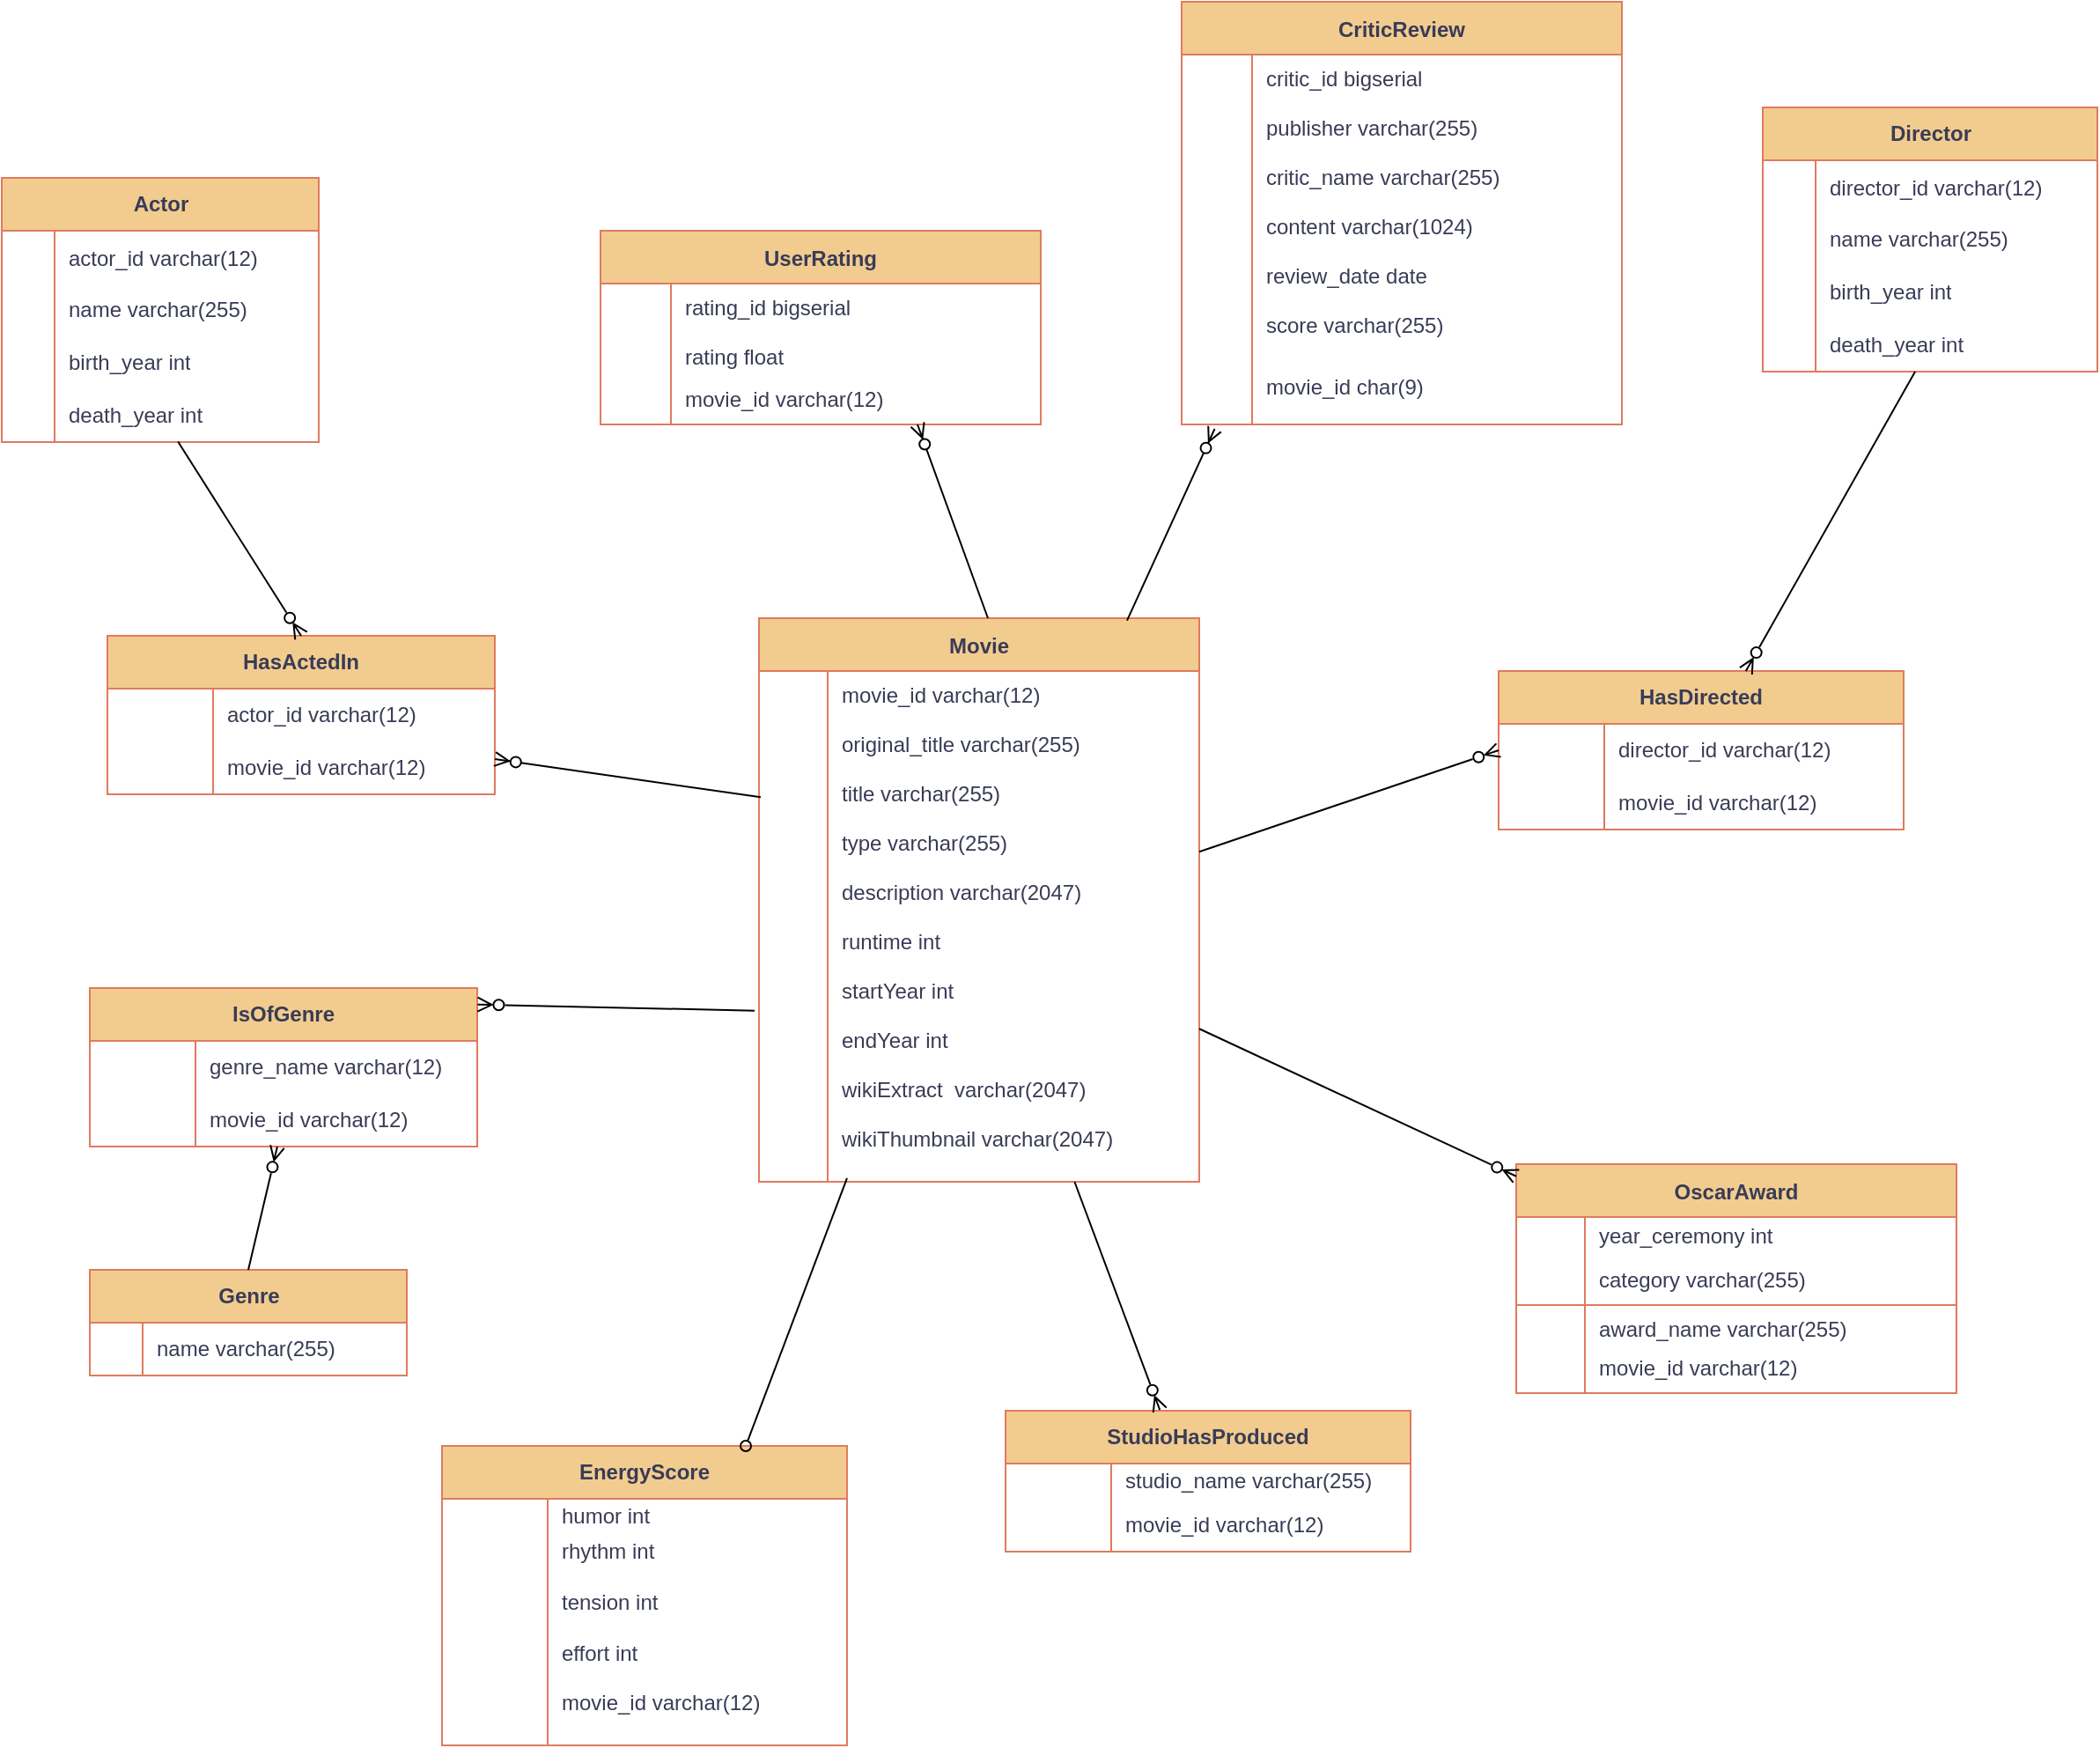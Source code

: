 <mxfile version="26.0.10">
  <diagram id="R2lEEEUBdFMjLlhIrx00" name="Page-1">
    <mxGraphModel dx="2288" dy="818" grid="1" gridSize="10" guides="1" tooltips="1" connect="1" arrows="1" fold="1" page="1" pageScale="1" pageWidth="827" pageHeight="1169" background="none" math="0" shadow="0" extFonts="Permanent Marker^https://fonts.googleapis.com/css?family=Permanent+Marker">
      <root>
        <mxCell id="0" />
        <mxCell id="1" parent="0" />
        <mxCell id="C-vyLk0tnHw3VtMMgP7b-2" value="Movie" style="shape=table;startSize=30;container=1;collapsible=1;childLayout=tableLayout;fixedRows=1;rowLines=0;fontStyle=1;align=center;resizeLast=1;labelBackgroundColor=none;fillColor=#F2CC8F;strokeColor=#E07A5F;fontColor=#393C56;rounded=0;" parent="1" vertex="1">
          <mxGeometry x="290" y="390" width="250" height="320" as="geometry" />
        </mxCell>
        <mxCell id="Cwrk3HHggUScsCenRlc8-2" value="" style="shape=tableRow;horizontal=0;startSize=0;swimlaneHead=0;swimlaneBody=0;fillColor=none;collapsible=0;dropTarget=0;points=[[0,0.5],[1,0.5]];portConstraint=eastwest;top=0;left=0;right=0;bottom=0;labelBackgroundColor=none;strokeColor=#E07A5F;fontColor=#393C56;rounded=0;" parent="C-vyLk0tnHw3VtMMgP7b-2" vertex="1">
          <mxGeometry y="30" width="250" height="290" as="geometry" />
        </mxCell>
        <mxCell id="Cwrk3HHggUScsCenRlc8-3" value="" style="shape=partialRectangle;connectable=0;fillColor=none;top=0;left=0;bottom=0;right=0;editable=1;overflow=hidden;labelBackgroundColor=none;strokeColor=#E07A5F;fontColor=#393C56;rounded=0;" parent="Cwrk3HHggUScsCenRlc8-2" vertex="1">
          <mxGeometry width="39" height="290" as="geometry">
            <mxRectangle width="39" height="290" as="alternateBounds" />
          </mxGeometry>
        </mxCell>
        <mxCell id="Cwrk3HHggUScsCenRlc8-4" value="movie_id varchar(12)&#xa;&#xa;original_title varchar(255)&#xa;&#xa;title varchar(255)&#xa;&#xa;type varchar(255)&#xa;&#xa;description varchar(2047)&#xa;&#xa;runtime int&#xa;&#xa;startYear int&#xa;&#xa;endYear int&#xa;&#xa;wikiExtract  varchar(2047)&#xa;&#xa;wikiThumbnail varchar(2047)&#xa;" style="shape=partialRectangle;connectable=0;fillColor=none;top=0;left=0;bottom=0;right=0;align=left;spacingLeft=6;overflow=hidden;verticalAlign=top;labelBackgroundColor=none;strokeColor=#E07A5F;fontColor=#393C56;rounded=0;" parent="Cwrk3HHggUScsCenRlc8-2" vertex="1">
          <mxGeometry x="39" width="211" height="290" as="geometry">
            <mxRectangle width="211" height="290" as="alternateBounds" />
          </mxGeometry>
        </mxCell>
        <mxCell id="Cwrk3HHggUScsCenRlc8-6" value="Actor" style="shape=table;startSize=30;container=1;collapsible=1;childLayout=tableLayout;fixedRows=1;rowLines=0;fontStyle=1;align=center;resizeLast=1;html=1;labelBackgroundColor=none;fillColor=#F2CC8F;strokeColor=#E07A5F;fontColor=#393C56;rounded=0;" parent="1" vertex="1">
          <mxGeometry x="-140" y="140" width="180" height="150" as="geometry" />
        </mxCell>
        <mxCell id="Cwrk3HHggUScsCenRlc8-10" value="" style="shape=tableRow;horizontal=0;startSize=0;swimlaneHead=0;swimlaneBody=0;fillColor=none;collapsible=0;dropTarget=0;points=[[0,0.5],[1,0.5]];portConstraint=eastwest;top=0;left=0;right=0;bottom=0;labelBackgroundColor=none;strokeColor=#E07A5F;fontColor=#393C56;rounded=0;" parent="Cwrk3HHggUScsCenRlc8-6" vertex="1">
          <mxGeometry y="30" width="180" height="60" as="geometry" />
        </mxCell>
        <mxCell id="Cwrk3HHggUScsCenRlc8-11" value="" style="shape=partialRectangle;connectable=0;fillColor=none;top=0;left=0;bottom=0;right=0;editable=1;overflow=hidden;whiteSpace=wrap;html=1;labelBackgroundColor=none;strokeColor=#E07A5F;fontColor=#393C56;rounded=0;" parent="Cwrk3HHggUScsCenRlc8-10" vertex="1">
          <mxGeometry width="30" height="60" as="geometry">
            <mxRectangle width="30" height="60" as="alternateBounds" />
          </mxGeometry>
        </mxCell>
        <mxCell id="Cwrk3HHggUScsCenRlc8-12" value="&lt;div&gt;actor_id varchar(12)&lt;/div&gt;&lt;div&gt;&lt;br&gt;&lt;/div&gt;name varchar(255)" style="shape=partialRectangle;connectable=0;fillColor=none;top=0;left=0;bottom=0;right=0;align=left;spacingLeft=6;overflow=hidden;whiteSpace=wrap;html=1;labelBackgroundColor=none;strokeColor=#E07A5F;fontColor=#393C56;rounded=0;" parent="Cwrk3HHggUScsCenRlc8-10" vertex="1">
          <mxGeometry x="30" width="150" height="60" as="geometry">
            <mxRectangle width="150" height="60" as="alternateBounds" />
          </mxGeometry>
        </mxCell>
        <mxCell id="Cwrk3HHggUScsCenRlc8-13" value="" style="shape=tableRow;horizontal=0;startSize=0;swimlaneHead=0;swimlaneBody=0;fillColor=none;collapsible=0;dropTarget=0;points=[[0,0.5],[1,0.5]];portConstraint=eastwest;top=0;left=0;right=0;bottom=0;labelBackgroundColor=none;strokeColor=#E07A5F;fontColor=#393C56;rounded=0;" parent="Cwrk3HHggUScsCenRlc8-6" vertex="1">
          <mxGeometry y="90" width="180" height="30" as="geometry" />
        </mxCell>
        <mxCell id="Cwrk3HHggUScsCenRlc8-14" value="" style="shape=partialRectangle;connectable=0;fillColor=none;top=0;left=0;bottom=0;right=0;editable=1;overflow=hidden;whiteSpace=wrap;html=1;labelBackgroundColor=none;strokeColor=#E07A5F;fontColor=#393C56;rounded=0;" parent="Cwrk3HHggUScsCenRlc8-13" vertex="1">
          <mxGeometry width="30" height="30" as="geometry">
            <mxRectangle width="30" height="30" as="alternateBounds" />
          </mxGeometry>
        </mxCell>
        <mxCell id="Cwrk3HHggUScsCenRlc8-15" value="birth_year int" style="shape=partialRectangle;connectable=0;fillColor=none;top=0;left=0;bottom=0;right=0;align=left;spacingLeft=6;overflow=hidden;whiteSpace=wrap;html=1;labelBackgroundColor=none;strokeColor=#E07A5F;fontColor=#393C56;rounded=0;" parent="Cwrk3HHggUScsCenRlc8-13" vertex="1">
          <mxGeometry x="30" width="150" height="30" as="geometry">
            <mxRectangle width="150" height="30" as="alternateBounds" />
          </mxGeometry>
        </mxCell>
        <mxCell id="Cwrk3HHggUScsCenRlc8-16" value="" style="shape=tableRow;horizontal=0;startSize=0;swimlaneHead=0;swimlaneBody=0;fillColor=none;collapsible=0;dropTarget=0;points=[[0,0.5],[1,0.5]];portConstraint=eastwest;top=0;left=0;right=0;bottom=0;labelBackgroundColor=none;strokeColor=#E07A5F;fontColor=#393C56;rounded=0;" parent="Cwrk3HHggUScsCenRlc8-6" vertex="1">
          <mxGeometry y="120" width="180" height="30" as="geometry" />
        </mxCell>
        <mxCell id="Cwrk3HHggUScsCenRlc8-17" value="" style="shape=partialRectangle;connectable=0;fillColor=none;top=0;left=0;bottom=0;right=0;editable=1;overflow=hidden;whiteSpace=wrap;html=1;labelBackgroundColor=none;strokeColor=#E07A5F;fontColor=#393C56;rounded=0;" parent="Cwrk3HHggUScsCenRlc8-16" vertex="1">
          <mxGeometry width="30" height="30" as="geometry">
            <mxRectangle width="30" height="30" as="alternateBounds" />
          </mxGeometry>
        </mxCell>
        <mxCell id="Cwrk3HHggUScsCenRlc8-18" value="death_year int" style="shape=partialRectangle;connectable=0;fillColor=none;top=0;left=0;bottom=0;right=0;align=left;spacingLeft=6;overflow=hidden;whiteSpace=wrap;html=1;labelBackgroundColor=none;strokeColor=#E07A5F;fontColor=#393C56;rounded=0;" parent="Cwrk3HHggUScsCenRlc8-16" vertex="1">
          <mxGeometry x="30" width="150" height="30" as="geometry">
            <mxRectangle width="150" height="30" as="alternateBounds" />
          </mxGeometry>
        </mxCell>
        <mxCell id="Cwrk3HHggUScsCenRlc8-19" value="HasActedIn" style="shape=table;startSize=30;container=1;collapsible=1;childLayout=tableLayout;fixedRows=1;rowLines=0;fontStyle=1;align=center;resizeLast=1;html=1;whiteSpace=wrap;labelBackgroundColor=none;fillColor=#F2CC8F;strokeColor=#E07A5F;fontColor=#393C56;rounded=0;" parent="1" vertex="1">
          <mxGeometry x="-80" y="400" width="220" height="90" as="geometry" />
        </mxCell>
        <mxCell id="Cwrk3HHggUScsCenRlc8-20" value="" style="shape=tableRow;horizontal=0;startSize=0;swimlaneHead=0;swimlaneBody=0;fillColor=none;collapsible=0;dropTarget=0;points=[[0,0.5],[1,0.5]];portConstraint=eastwest;top=0;left=0;right=0;bottom=0;html=1;labelBackgroundColor=none;strokeColor=#E07A5F;fontColor=#393C56;rounded=0;" parent="Cwrk3HHggUScsCenRlc8-19" vertex="1">
          <mxGeometry y="30" width="220" height="30" as="geometry" />
        </mxCell>
        <mxCell id="Cwrk3HHggUScsCenRlc8-21" value="" style="shape=partialRectangle;connectable=0;fillColor=none;top=0;left=0;bottom=0;right=0;fontStyle=1;overflow=hidden;html=1;whiteSpace=wrap;labelBackgroundColor=none;strokeColor=#E07A5F;fontColor=#393C56;rounded=0;" parent="Cwrk3HHggUScsCenRlc8-20" vertex="1">
          <mxGeometry width="60" height="30" as="geometry">
            <mxRectangle width="60" height="30" as="alternateBounds" />
          </mxGeometry>
        </mxCell>
        <mxCell id="Cwrk3HHggUScsCenRlc8-22" value="&lt;span style=&quot;font-weight: normal;&quot;&gt;actor_id varchar(12)&lt;/span&gt;" style="shape=partialRectangle;connectable=0;fillColor=none;top=0;left=0;bottom=0;right=0;align=left;spacingLeft=6;fontStyle=1;overflow=hidden;html=1;whiteSpace=wrap;labelBackgroundColor=none;strokeColor=#E07A5F;fontColor=#393C56;rounded=0;" parent="Cwrk3HHggUScsCenRlc8-20" vertex="1">
          <mxGeometry x="60" width="160" height="30" as="geometry">
            <mxRectangle width="160" height="30" as="alternateBounds" />
          </mxGeometry>
        </mxCell>
        <mxCell id="Cwrk3HHggUScsCenRlc8-23" value="" style="shape=tableRow;horizontal=0;startSize=0;swimlaneHead=0;swimlaneBody=0;fillColor=none;collapsible=0;dropTarget=0;points=[[0,0.5],[1,0.5]];portConstraint=eastwest;top=0;left=0;right=0;bottom=1;html=1;labelBackgroundColor=none;strokeColor=#E07A5F;fontColor=#393C56;rounded=0;" parent="Cwrk3HHggUScsCenRlc8-19" vertex="1">
          <mxGeometry y="60" width="220" height="30" as="geometry" />
        </mxCell>
        <mxCell id="Cwrk3HHggUScsCenRlc8-24" value="" style="shape=partialRectangle;connectable=0;fillColor=none;top=0;left=0;bottom=0;right=0;fontStyle=1;overflow=hidden;html=1;whiteSpace=wrap;labelBackgroundColor=none;strokeColor=#E07A5F;fontColor=#393C56;rounded=0;" parent="Cwrk3HHggUScsCenRlc8-23" vertex="1">
          <mxGeometry width="60" height="30" as="geometry">
            <mxRectangle width="60" height="30" as="alternateBounds" />
          </mxGeometry>
        </mxCell>
        <mxCell id="Cwrk3HHggUScsCenRlc8-25" value="&lt;span style=&quot;font-weight: normal;&quot;&gt;movie_id varchar(12)&lt;/span&gt;" style="shape=partialRectangle;connectable=0;fillColor=none;top=0;left=0;bottom=0;right=0;align=left;spacingLeft=6;fontStyle=1;overflow=hidden;html=1;whiteSpace=wrap;labelBackgroundColor=none;strokeColor=#E07A5F;fontColor=#393C56;rounded=0;" parent="Cwrk3HHggUScsCenRlc8-23" vertex="1">
          <mxGeometry x="60" width="160" height="30" as="geometry">
            <mxRectangle width="160" height="30" as="alternateBounds" />
          </mxGeometry>
        </mxCell>
        <mxCell id="Cwrk3HHggUScsCenRlc8-32" value="Director" style="shape=table;startSize=30;container=1;collapsible=1;childLayout=tableLayout;fixedRows=1;rowLines=0;fontStyle=1;align=center;resizeLast=1;html=1;labelBackgroundColor=none;fillColor=#F2CC8F;strokeColor=#E07A5F;fontColor=#393C56;rounded=0;" parent="1" vertex="1">
          <mxGeometry x="860" y="100" width="190" height="150" as="geometry" />
        </mxCell>
        <mxCell id="Cwrk3HHggUScsCenRlc8-36" value="" style="shape=tableRow;horizontal=0;startSize=0;swimlaneHead=0;swimlaneBody=0;fillColor=none;collapsible=0;dropTarget=0;points=[[0,0.5],[1,0.5]];portConstraint=eastwest;top=0;left=0;right=0;bottom=0;labelBackgroundColor=none;strokeColor=#E07A5F;fontColor=#393C56;rounded=0;" parent="Cwrk3HHggUScsCenRlc8-32" vertex="1">
          <mxGeometry y="30" width="190" height="60" as="geometry" />
        </mxCell>
        <mxCell id="Cwrk3HHggUScsCenRlc8-37" value="" style="shape=partialRectangle;connectable=0;fillColor=none;top=0;left=0;bottom=0;right=0;editable=1;overflow=hidden;whiteSpace=wrap;html=1;labelBackgroundColor=none;strokeColor=#E07A5F;fontColor=#393C56;rounded=0;" parent="Cwrk3HHggUScsCenRlc8-36" vertex="1">
          <mxGeometry width="30" height="60" as="geometry">
            <mxRectangle width="30" height="60" as="alternateBounds" />
          </mxGeometry>
        </mxCell>
        <mxCell id="Cwrk3HHggUScsCenRlc8-38" value="&lt;div&gt;director_id varchar(12)&lt;/div&gt;&lt;div&gt;&lt;br&gt;&lt;/div&gt;name varchar(255)" style="shape=partialRectangle;connectable=0;fillColor=none;top=0;left=0;bottom=0;right=0;align=left;spacingLeft=6;overflow=hidden;whiteSpace=wrap;html=1;labelBackgroundColor=none;strokeColor=#E07A5F;fontColor=#393C56;rounded=0;" parent="Cwrk3HHggUScsCenRlc8-36" vertex="1">
          <mxGeometry x="30" width="160" height="60" as="geometry">
            <mxRectangle width="160" height="60" as="alternateBounds" />
          </mxGeometry>
        </mxCell>
        <mxCell id="Cwrk3HHggUScsCenRlc8-39" value="" style="shape=tableRow;horizontal=0;startSize=0;swimlaneHead=0;swimlaneBody=0;fillColor=none;collapsible=0;dropTarget=0;points=[[0,0.5],[1,0.5]];portConstraint=eastwest;top=0;left=0;right=0;bottom=0;labelBackgroundColor=none;strokeColor=#E07A5F;fontColor=#393C56;rounded=0;" parent="Cwrk3HHggUScsCenRlc8-32" vertex="1">
          <mxGeometry y="90" width="190" height="30" as="geometry" />
        </mxCell>
        <mxCell id="Cwrk3HHggUScsCenRlc8-40" value="" style="shape=partialRectangle;connectable=0;fillColor=none;top=0;left=0;bottom=0;right=0;editable=1;overflow=hidden;whiteSpace=wrap;html=1;labelBackgroundColor=none;strokeColor=#E07A5F;fontColor=#393C56;rounded=0;" parent="Cwrk3HHggUScsCenRlc8-39" vertex="1">
          <mxGeometry width="30" height="30" as="geometry">
            <mxRectangle width="30" height="30" as="alternateBounds" />
          </mxGeometry>
        </mxCell>
        <mxCell id="Cwrk3HHggUScsCenRlc8-41" value="birth_year int" style="shape=partialRectangle;connectable=0;fillColor=none;top=0;left=0;bottom=0;right=0;align=left;spacingLeft=6;overflow=hidden;whiteSpace=wrap;html=1;labelBackgroundColor=none;strokeColor=#E07A5F;fontColor=#393C56;rounded=0;" parent="Cwrk3HHggUScsCenRlc8-39" vertex="1">
          <mxGeometry x="30" width="160" height="30" as="geometry">
            <mxRectangle width="160" height="30" as="alternateBounds" />
          </mxGeometry>
        </mxCell>
        <mxCell id="Cwrk3HHggUScsCenRlc8-42" value="" style="shape=tableRow;horizontal=0;startSize=0;swimlaneHead=0;swimlaneBody=0;fillColor=none;collapsible=0;dropTarget=0;points=[[0,0.5],[1,0.5]];portConstraint=eastwest;top=0;left=0;right=0;bottom=0;labelBackgroundColor=none;strokeColor=#E07A5F;fontColor=#393C56;rounded=0;" parent="Cwrk3HHggUScsCenRlc8-32" vertex="1">
          <mxGeometry y="120" width="190" height="30" as="geometry" />
        </mxCell>
        <mxCell id="Cwrk3HHggUScsCenRlc8-43" value="" style="shape=partialRectangle;connectable=0;fillColor=none;top=0;left=0;bottom=0;right=0;editable=1;overflow=hidden;whiteSpace=wrap;html=1;labelBackgroundColor=none;strokeColor=#E07A5F;fontColor=#393C56;rounded=0;" parent="Cwrk3HHggUScsCenRlc8-42" vertex="1">
          <mxGeometry width="30" height="30" as="geometry">
            <mxRectangle width="30" height="30" as="alternateBounds" />
          </mxGeometry>
        </mxCell>
        <mxCell id="Cwrk3HHggUScsCenRlc8-44" value="death_year int" style="shape=partialRectangle;connectable=0;fillColor=none;top=0;left=0;bottom=0;right=0;align=left;spacingLeft=6;overflow=hidden;whiteSpace=wrap;html=1;labelBackgroundColor=none;strokeColor=#E07A5F;fontColor=#393C56;rounded=0;" parent="Cwrk3HHggUScsCenRlc8-42" vertex="1">
          <mxGeometry x="30" width="160" height="30" as="geometry">
            <mxRectangle width="160" height="30" as="alternateBounds" />
          </mxGeometry>
        </mxCell>
        <mxCell id="Cwrk3HHggUScsCenRlc8-58" value="HasDirected" style="shape=table;startSize=30;container=1;collapsible=1;childLayout=tableLayout;fixedRows=1;rowLines=0;fontStyle=1;align=center;resizeLast=1;html=1;whiteSpace=wrap;labelBackgroundColor=none;fillColor=#F2CC8F;strokeColor=#E07A5F;fontColor=#393C56;rounded=0;" parent="1" vertex="1">
          <mxGeometry x="710" y="420" width="230" height="90" as="geometry" />
        </mxCell>
        <mxCell id="Cwrk3HHggUScsCenRlc8-59" value="" style="shape=tableRow;horizontal=0;startSize=0;swimlaneHead=0;swimlaneBody=0;fillColor=none;collapsible=0;dropTarget=0;points=[[0,0.5],[1,0.5]];portConstraint=eastwest;top=0;left=0;right=0;bottom=0;html=1;labelBackgroundColor=none;strokeColor=#E07A5F;fontColor=#393C56;rounded=0;" parent="Cwrk3HHggUScsCenRlc8-58" vertex="1">
          <mxGeometry y="30" width="230" height="30" as="geometry" />
        </mxCell>
        <mxCell id="Cwrk3HHggUScsCenRlc8-60" value="" style="shape=partialRectangle;connectable=0;fillColor=none;top=0;left=0;bottom=0;right=0;fontStyle=1;overflow=hidden;html=1;whiteSpace=wrap;labelBackgroundColor=none;strokeColor=#E07A5F;fontColor=#393C56;rounded=0;" parent="Cwrk3HHggUScsCenRlc8-59" vertex="1">
          <mxGeometry width="60" height="30" as="geometry">
            <mxRectangle width="60" height="30" as="alternateBounds" />
          </mxGeometry>
        </mxCell>
        <mxCell id="Cwrk3HHggUScsCenRlc8-61" value="&lt;span style=&quot;font-weight: normal;&quot;&gt;director_id varchar(12)&lt;/span&gt;" style="shape=partialRectangle;connectable=0;fillColor=none;top=0;left=0;bottom=0;right=0;align=left;spacingLeft=6;fontStyle=1;overflow=hidden;html=1;whiteSpace=wrap;labelBackgroundColor=none;strokeColor=#E07A5F;fontColor=#393C56;rounded=0;" parent="Cwrk3HHggUScsCenRlc8-59" vertex="1">
          <mxGeometry x="60" width="170" height="30" as="geometry">
            <mxRectangle width="170" height="30" as="alternateBounds" />
          </mxGeometry>
        </mxCell>
        <mxCell id="Cwrk3HHggUScsCenRlc8-62" value="" style="shape=tableRow;horizontal=0;startSize=0;swimlaneHead=0;swimlaneBody=0;fillColor=none;collapsible=0;dropTarget=0;points=[[0,0.5],[1,0.5]];portConstraint=eastwest;top=0;left=0;right=0;bottom=1;html=1;labelBackgroundColor=none;strokeColor=#E07A5F;fontColor=#393C56;rounded=0;" parent="Cwrk3HHggUScsCenRlc8-58" vertex="1">
          <mxGeometry y="60" width="230" height="30" as="geometry" />
        </mxCell>
        <mxCell id="Cwrk3HHggUScsCenRlc8-63" value="" style="shape=partialRectangle;connectable=0;fillColor=none;top=0;left=0;bottom=0;right=0;fontStyle=1;overflow=hidden;html=1;whiteSpace=wrap;labelBackgroundColor=none;strokeColor=#E07A5F;fontColor=#393C56;rounded=0;" parent="Cwrk3HHggUScsCenRlc8-62" vertex="1">
          <mxGeometry width="60" height="30" as="geometry">
            <mxRectangle width="60" height="30" as="alternateBounds" />
          </mxGeometry>
        </mxCell>
        <mxCell id="Cwrk3HHggUScsCenRlc8-64" value="&lt;span style=&quot;font-weight: normal;&quot;&gt;movie_id varchar(12)&lt;/span&gt;" style="shape=partialRectangle;connectable=0;fillColor=none;top=0;left=0;bottom=0;right=0;align=left;spacingLeft=6;fontStyle=1;overflow=hidden;html=1;whiteSpace=wrap;labelBackgroundColor=none;strokeColor=#E07A5F;fontColor=#393C56;rounded=0;" parent="Cwrk3HHggUScsCenRlc8-62" vertex="1">
          <mxGeometry x="60" width="170" height="30" as="geometry">
            <mxRectangle width="170" height="30" as="alternateBounds" />
          </mxGeometry>
        </mxCell>
        <mxCell id="Cwrk3HHggUScsCenRlc8-65" value="Genre" style="shape=table;startSize=30;container=1;collapsible=1;childLayout=tableLayout;fixedRows=1;rowLines=0;fontStyle=1;align=center;resizeLast=1;html=1;labelBackgroundColor=none;fillColor=#F2CC8F;strokeColor=#E07A5F;fontColor=#393C56;rounded=0;" parent="1" vertex="1">
          <mxGeometry x="-90" y="760" width="180" height="60" as="geometry" />
        </mxCell>
        <mxCell id="Cwrk3HHggUScsCenRlc8-66" value="" style="shape=tableRow;horizontal=0;startSize=0;swimlaneHead=0;swimlaneBody=0;fillColor=none;collapsible=0;dropTarget=0;points=[[0,0.5],[1,0.5]];portConstraint=eastwest;top=0;left=0;right=0;bottom=1;labelBackgroundColor=none;strokeColor=#E07A5F;fontColor=#393C56;rounded=0;" parent="Cwrk3HHggUScsCenRlc8-65" vertex="1">
          <mxGeometry y="30" width="180" height="30" as="geometry" />
        </mxCell>
        <mxCell id="Cwrk3HHggUScsCenRlc8-67" value="" style="shape=partialRectangle;connectable=0;fillColor=none;top=0;left=0;bottom=0;right=0;fontStyle=1;overflow=hidden;whiteSpace=wrap;html=1;labelBackgroundColor=none;strokeColor=#E07A5F;fontColor=#393C56;rounded=0;" parent="Cwrk3HHggUScsCenRlc8-66" vertex="1">
          <mxGeometry width="30" height="30" as="geometry">
            <mxRectangle width="30" height="30" as="alternateBounds" />
          </mxGeometry>
        </mxCell>
        <mxCell id="Cwrk3HHggUScsCenRlc8-68" value="&lt;span style=&quot;font-weight: normal;&quot;&gt;name varchar(255)&lt;/span&gt;" style="shape=partialRectangle;connectable=0;fillColor=none;top=0;left=0;bottom=0;right=0;align=left;spacingLeft=6;fontStyle=1;overflow=hidden;whiteSpace=wrap;html=1;labelBackgroundColor=none;strokeColor=#E07A5F;fontColor=#393C56;rounded=0;" parent="Cwrk3HHggUScsCenRlc8-66" vertex="1">
          <mxGeometry x="30" width="150" height="30" as="geometry">
            <mxRectangle width="150" height="30" as="alternateBounds" />
          </mxGeometry>
        </mxCell>
        <mxCell id="Cwrk3HHggUScsCenRlc8-78" value="IsOfGenre" style="shape=table;startSize=30;container=1;collapsible=1;childLayout=tableLayout;fixedRows=1;rowLines=0;fontStyle=1;align=center;resizeLast=1;html=1;whiteSpace=wrap;labelBackgroundColor=none;fillColor=#F2CC8F;strokeColor=#E07A5F;fontColor=#393C56;rounded=0;" parent="1" vertex="1">
          <mxGeometry x="-90" y="600" width="220" height="90" as="geometry" />
        </mxCell>
        <mxCell id="Cwrk3HHggUScsCenRlc8-79" value="" style="shape=tableRow;horizontal=0;startSize=0;swimlaneHead=0;swimlaneBody=0;fillColor=none;collapsible=0;dropTarget=0;points=[[0,0.5],[1,0.5]];portConstraint=eastwest;top=0;left=0;right=0;bottom=0;html=1;labelBackgroundColor=none;strokeColor=#E07A5F;fontColor=#393C56;rounded=0;" parent="Cwrk3HHggUScsCenRlc8-78" vertex="1">
          <mxGeometry y="30" width="220" height="30" as="geometry" />
        </mxCell>
        <mxCell id="Cwrk3HHggUScsCenRlc8-80" value="" style="shape=partialRectangle;connectable=0;fillColor=none;top=0;left=0;bottom=0;right=0;fontStyle=1;overflow=hidden;html=1;whiteSpace=wrap;labelBackgroundColor=none;strokeColor=#E07A5F;fontColor=#393C56;rounded=0;" parent="Cwrk3HHggUScsCenRlc8-79" vertex="1">
          <mxGeometry width="60" height="30" as="geometry">
            <mxRectangle width="60" height="30" as="alternateBounds" />
          </mxGeometry>
        </mxCell>
        <mxCell id="Cwrk3HHggUScsCenRlc8-81" value="&lt;span style=&quot;font-weight: normal;&quot;&gt;genre_name varchar(12)&lt;/span&gt;" style="shape=partialRectangle;connectable=0;fillColor=none;top=0;left=0;bottom=0;right=0;align=left;spacingLeft=6;fontStyle=1;overflow=hidden;html=1;whiteSpace=wrap;labelBackgroundColor=none;strokeColor=#E07A5F;fontColor=#393C56;rounded=0;" parent="Cwrk3HHggUScsCenRlc8-79" vertex="1">
          <mxGeometry x="60" width="160" height="30" as="geometry">
            <mxRectangle width="160" height="30" as="alternateBounds" />
          </mxGeometry>
        </mxCell>
        <mxCell id="Cwrk3HHggUScsCenRlc8-82" value="" style="shape=tableRow;horizontal=0;startSize=0;swimlaneHead=0;swimlaneBody=0;fillColor=none;collapsible=0;dropTarget=0;points=[[0,0.5],[1,0.5]];portConstraint=eastwest;top=0;left=0;right=0;bottom=1;html=1;labelBackgroundColor=none;strokeColor=#E07A5F;fontColor=#393C56;rounded=0;" parent="Cwrk3HHggUScsCenRlc8-78" vertex="1">
          <mxGeometry y="60" width="220" height="30" as="geometry" />
        </mxCell>
        <mxCell id="Cwrk3HHggUScsCenRlc8-83" value="" style="shape=partialRectangle;connectable=0;fillColor=none;top=0;left=0;bottom=0;right=0;fontStyle=1;overflow=hidden;html=1;whiteSpace=wrap;labelBackgroundColor=none;strokeColor=#E07A5F;fontColor=#393C56;rounded=0;" parent="Cwrk3HHggUScsCenRlc8-82" vertex="1">
          <mxGeometry width="60" height="30" as="geometry">
            <mxRectangle width="60" height="30" as="alternateBounds" />
          </mxGeometry>
        </mxCell>
        <mxCell id="Cwrk3HHggUScsCenRlc8-84" value="&lt;span style=&quot;font-weight: normal;&quot;&gt;movie_id varchar(12)&lt;/span&gt;" style="shape=partialRectangle;connectable=0;fillColor=none;top=0;left=0;bottom=0;right=0;align=left;spacingLeft=6;fontStyle=1;overflow=hidden;html=1;whiteSpace=wrap;labelBackgroundColor=none;strokeColor=#E07A5F;fontColor=#393C56;rounded=0;" parent="Cwrk3HHggUScsCenRlc8-82" vertex="1">
          <mxGeometry x="60" width="160" height="30" as="geometry">
            <mxRectangle width="160" height="30" as="alternateBounds" />
          </mxGeometry>
        </mxCell>
        <mxCell id="Cwrk3HHggUScsCenRlc8-89" value="StudioHasProduced" style="shape=table;startSize=30;container=1;collapsible=1;childLayout=tableLayout;fixedRows=1;rowLines=0;fontStyle=1;align=center;resizeLast=1;html=1;whiteSpace=wrap;labelBackgroundColor=none;fillColor=#F2CC8F;strokeColor=#E07A5F;fontColor=#393C56;rounded=0;" parent="1" vertex="1">
          <mxGeometry x="430" y="840" width="230.0" height="80" as="geometry" />
        </mxCell>
        <mxCell id="Cwrk3HHggUScsCenRlc8-90" value="" style="shape=tableRow;horizontal=0;startSize=0;swimlaneHead=0;swimlaneBody=0;fillColor=none;collapsible=0;dropTarget=0;points=[[0,0.5],[1,0.5]];portConstraint=eastwest;top=0;left=0;right=0;bottom=0;html=1;labelBackgroundColor=none;strokeColor=#E07A5F;fontColor=#393C56;rounded=0;" parent="Cwrk3HHggUScsCenRlc8-89" vertex="1">
          <mxGeometry y="30" width="230.0" height="20" as="geometry" />
        </mxCell>
        <mxCell id="Cwrk3HHggUScsCenRlc8-91" value="" style="shape=partialRectangle;connectable=0;fillColor=none;top=0;left=0;bottom=0;right=0;fontStyle=1;overflow=hidden;html=1;whiteSpace=wrap;labelBackgroundColor=none;strokeColor=#E07A5F;fontColor=#393C56;rounded=0;" parent="Cwrk3HHggUScsCenRlc8-90" vertex="1">
          <mxGeometry width="60" height="20" as="geometry">
            <mxRectangle width="60" height="20" as="alternateBounds" />
          </mxGeometry>
        </mxCell>
        <mxCell id="Cwrk3HHggUScsCenRlc8-92" value="&lt;span style=&quot;font-weight: normal;&quot;&gt;studio_name varchar(255)&lt;/span&gt;" style="shape=partialRectangle;connectable=0;fillColor=none;top=0;left=0;bottom=0;right=0;align=left;spacingLeft=6;fontStyle=1;overflow=hidden;html=1;whiteSpace=wrap;labelBackgroundColor=none;strokeColor=#E07A5F;fontColor=#393C56;rounded=0;" parent="Cwrk3HHggUScsCenRlc8-90" vertex="1">
          <mxGeometry x="60" width="170.0" height="20" as="geometry">
            <mxRectangle width="170.0" height="20" as="alternateBounds" />
          </mxGeometry>
        </mxCell>
        <mxCell id="Cwrk3HHggUScsCenRlc8-93" value="" style="shape=tableRow;horizontal=0;startSize=0;swimlaneHead=0;swimlaneBody=0;fillColor=none;collapsible=0;dropTarget=0;points=[[0,0.5],[1,0.5]];portConstraint=eastwest;top=0;left=0;right=0;bottom=1;html=1;labelBackgroundColor=none;strokeColor=#E07A5F;fontColor=#393C56;rounded=0;" parent="Cwrk3HHggUScsCenRlc8-89" vertex="1">
          <mxGeometry y="50" width="230.0" height="30" as="geometry" />
        </mxCell>
        <mxCell id="Cwrk3HHggUScsCenRlc8-94" value="" style="shape=partialRectangle;connectable=0;fillColor=none;top=0;left=0;bottom=0;right=0;fontStyle=1;overflow=hidden;html=1;whiteSpace=wrap;labelBackgroundColor=none;strokeColor=#E07A5F;fontColor=#393C56;rounded=0;" parent="Cwrk3HHggUScsCenRlc8-93" vertex="1">
          <mxGeometry width="60" height="30" as="geometry">
            <mxRectangle width="60" height="30" as="alternateBounds" />
          </mxGeometry>
        </mxCell>
        <mxCell id="Cwrk3HHggUScsCenRlc8-95" value="&lt;span style=&quot;font-weight: normal;&quot;&gt;movie_id varchar(12)&lt;/span&gt;" style="shape=partialRectangle;connectable=0;fillColor=none;top=0;left=0;bottom=0;right=0;align=left;spacingLeft=6;fontStyle=1;overflow=hidden;html=1;whiteSpace=wrap;labelBackgroundColor=none;strokeColor=#E07A5F;fontColor=#393C56;rounded=0;" parent="Cwrk3HHggUScsCenRlc8-93" vertex="1">
          <mxGeometry x="60" width="170.0" height="30" as="geometry">
            <mxRectangle width="170.0" height="30" as="alternateBounds" />
          </mxGeometry>
        </mxCell>
        <mxCell id="Cwrk3HHggUScsCenRlc8-96" value="OscarAward" style="shape=table;startSize=30;container=1;collapsible=1;childLayout=tableLayout;fixedRows=1;rowLines=0;fontStyle=1;align=center;resizeLast=1;labelBackgroundColor=none;fillColor=#F2CC8F;strokeColor=#E07A5F;fontColor=#393C56;rounded=0;" parent="1" vertex="1">
          <mxGeometry x="720" y="700" width="250" height="130" as="geometry" />
        </mxCell>
        <mxCell id="Cwrk3HHggUScsCenRlc8-106" value="" style="shape=tableRow;horizontal=0;startSize=0;swimlaneHead=0;swimlaneBody=0;fillColor=none;collapsible=0;dropTarget=0;points=[[0,0.5],[1,0.5]];portConstraint=eastwest;top=0;left=0;right=0;bottom=0;labelBackgroundColor=none;strokeColor=#E07A5F;fontColor=#393C56;rounded=0;" parent="Cwrk3HHggUScsCenRlc8-96" vertex="1">
          <mxGeometry y="30" width="250" height="20" as="geometry" />
        </mxCell>
        <mxCell id="Cwrk3HHggUScsCenRlc8-107" value="" style="shape=partialRectangle;connectable=0;fillColor=none;top=0;left=0;bottom=0;right=0;editable=1;overflow=hidden;fontStyle=1;labelBackgroundColor=none;strokeColor=#E07A5F;fontColor=#393C56;rounded=0;" parent="Cwrk3HHggUScsCenRlc8-106" vertex="1">
          <mxGeometry width="39" height="20" as="geometry">
            <mxRectangle width="39" height="20" as="alternateBounds" />
          </mxGeometry>
        </mxCell>
        <mxCell id="Cwrk3HHggUScsCenRlc8-108" value="year_ceremony int" style="shape=partialRectangle;connectable=0;fillColor=none;top=0;left=0;bottom=0;right=0;align=left;spacingLeft=6;overflow=hidden;fontStyle=0;labelBackgroundColor=none;strokeColor=#E07A5F;fontColor=#393C56;rounded=0;" parent="Cwrk3HHggUScsCenRlc8-106" vertex="1">
          <mxGeometry x="39" width="211" height="20" as="geometry">
            <mxRectangle width="211" height="20" as="alternateBounds" />
          </mxGeometry>
        </mxCell>
        <mxCell id="Cwrk3HHggUScsCenRlc8-97" value="" style="shape=partialRectangle;collapsible=0;dropTarget=0;pointerEvents=0;fillColor=none;points=[[0,0.5],[1,0.5]];portConstraint=eastwest;top=0;left=0;right=0;bottom=1;labelBackgroundColor=none;strokeColor=#E07A5F;fontColor=#393C56;rounded=0;" parent="Cwrk3HHggUScsCenRlc8-96" vertex="1">
          <mxGeometry y="50" width="250" height="30" as="geometry" />
        </mxCell>
        <mxCell id="Cwrk3HHggUScsCenRlc8-98" value="" style="shape=partialRectangle;overflow=hidden;connectable=0;fillColor=none;top=0;left=0;bottom=0;right=0;fontStyle=1;labelBackgroundColor=none;strokeColor=#E07A5F;fontColor=#393C56;rounded=0;" parent="Cwrk3HHggUScsCenRlc8-97" vertex="1">
          <mxGeometry width="39" height="30" as="geometry">
            <mxRectangle width="39" height="30" as="alternateBounds" />
          </mxGeometry>
        </mxCell>
        <mxCell id="Cwrk3HHggUScsCenRlc8-99" value="category varchar(255)" style="shape=partialRectangle;overflow=hidden;connectable=0;fillColor=none;top=0;left=0;bottom=0;right=0;align=left;spacingLeft=6;fontStyle=0;labelBackgroundColor=none;strokeColor=#E07A5F;fontColor=#393C56;rounded=0;" parent="Cwrk3HHggUScsCenRlc8-97" vertex="1">
          <mxGeometry x="39" width="211" height="30" as="geometry">
            <mxRectangle width="211" height="30" as="alternateBounds" />
          </mxGeometry>
        </mxCell>
        <mxCell id="Cwrk3HHggUScsCenRlc8-100" value="" style="shape=tableRow;horizontal=0;startSize=0;swimlaneHead=0;swimlaneBody=0;fillColor=none;collapsible=0;dropTarget=0;points=[[0,0.5],[1,0.5]];portConstraint=eastwest;top=0;left=0;right=0;bottom=0;labelBackgroundColor=none;strokeColor=#E07A5F;fontColor=#393C56;rounded=0;" parent="Cwrk3HHggUScsCenRlc8-96" vertex="1">
          <mxGeometry y="80" width="250" height="20" as="geometry" />
        </mxCell>
        <mxCell id="Cwrk3HHggUScsCenRlc8-101" value="" style="shape=partialRectangle;connectable=0;fillColor=none;top=0;left=0;bottom=0;right=0;editable=1;overflow=hidden;labelBackgroundColor=none;strokeColor=#E07A5F;fontColor=#393C56;rounded=0;" parent="Cwrk3HHggUScsCenRlc8-100" vertex="1">
          <mxGeometry width="39" height="20" as="geometry">
            <mxRectangle width="39" height="20" as="alternateBounds" />
          </mxGeometry>
        </mxCell>
        <mxCell id="Cwrk3HHggUScsCenRlc8-102" value="award_name varchar(255)" style="shape=partialRectangle;connectable=0;fillColor=none;top=0;left=0;bottom=0;right=0;align=left;spacingLeft=6;overflow=hidden;verticalAlign=top;labelBackgroundColor=none;strokeColor=#E07A5F;fontColor=#393C56;rounded=0;" parent="Cwrk3HHggUScsCenRlc8-100" vertex="1">
          <mxGeometry x="39" width="211" height="20" as="geometry">
            <mxRectangle width="211" height="20" as="alternateBounds" />
          </mxGeometry>
        </mxCell>
        <mxCell id="Cwrk3HHggUScsCenRlc8-111" value="" style="shape=tableRow;horizontal=0;startSize=0;swimlaneHead=0;swimlaneBody=0;fillColor=none;collapsible=0;dropTarget=0;points=[[0,0.5],[1,0.5]];portConstraint=eastwest;top=0;left=0;right=0;bottom=0;labelBackgroundColor=none;strokeColor=#E07A5F;fontColor=#393C56;rounded=0;" parent="Cwrk3HHggUScsCenRlc8-96" vertex="1">
          <mxGeometry y="100" width="250" height="30" as="geometry" />
        </mxCell>
        <mxCell id="Cwrk3HHggUScsCenRlc8-112" value="" style="shape=partialRectangle;connectable=0;fillColor=none;top=0;left=0;bottom=0;right=0;editable=1;overflow=hidden;labelBackgroundColor=none;strokeColor=#E07A5F;fontColor=#393C56;rounded=0;" parent="Cwrk3HHggUScsCenRlc8-111" vertex="1">
          <mxGeometry width="39" height="30" as="geometry">
            <mxRectangle width="39" height="30" as="alternateBounds" />
          </mxGeometry>
        </mxCell>
        <mxCell id="Cwrk3HHggUScsCenRlc8-113" value="movie_id varchar(12)" style="shape=partialRectangle;connectable=0;fillColor=none;top=0;left=0;bottom=0;right=0;align=left;spacingLeft=6;overflow=hidden;labelBackgroundColor=none;strokeColor=#E07A5F;fontColor=#393C56;rounded=0;" parent="Cwrk3HHggUScsCenRlc8-111" vertex="1">
          <mxGeometry x="39" width="211" height="30" as="geometry">
            <mxRectangle width="211" height="30" as="alternateBounds" />
          </mxGeometry>
        </mxCell>
        <mxCell id="Cwrk3HHggUScsCenRlc8-114" value="UserRating" style="shape=table;startSize=30;container=1;collapsible=1;childLayout=tableLayout;fixedRows=1;rowLines=0;fontStyle=1;align=center;resizeLast=1;labelBackgroundColor=none;fillColor=#F2CC8F;strokeColor=#E07A5F;fontColor=#393C56;rounded=0;" parent="1" vertex="1">
          <mxGeometry x="200" y="170" width="250" height="110" as="geometry" />
        </mxCell>
        <mxCell id="Cwrk3HHggUScsCenRlc8-121" value="" style="shape=tableRow;horizontal=0;startSize=0;swimlaneHead=0;swimlaneBody=0;fillColor=none;collapsible=0;dropTarget=0;points=[[0,0.5],[1,0.5]];portConstraint=eastwest;top=0;left=0;right=0;bottom=0;labelBackgroundColor=none;strokeColor=#E07A5F;fontColor=#393C56;rounded=0;" parent="Cwrk3HHggUScsCenRlc8-114" vertex="1">
          <mxGeometry y="30" width="250" height="50" as="geometry" />
        </mxCell>
        <mxCell id="Cwrk3HHggUScsCenRlc8-122" value="" style="shape=partialRectangle;connectable=0;fillColor=none;top=0;left=0;bottom=0;right=0;editable=1;overflow=hidden;labelBackgroundColor=none;strokeColor=#E07A5F;fontColor=#393C56;rounded=0;" parent="Cwrk3HHggUScsCenRlc8-121" vertex="1">
          <mxGeometry width="40" height="50" as="geometry">
            <mxRectangle width="40" height="50" as="alternateBounds" />
          </mxGeometry>
        </mxCell>
        <mxCell id="Cwrk3HHggUScsCenRlc8-123" value="rating_id bigserial&#xa;&#xa;rating float" style="shape=partialRectangle;connectable=0;fillColor=none;top=0;left=0;bottom=0;right=0;align=left;spacingLeft=6;overflow=hidden;verticalAlign=top;labelBackgroundColor=none;strokeColor=#E07A5F;fontColor=#393C56;rounded=0;" parent="Cwrk3HHggUScsCenRlc8-121" vertex="1">
          <mxGeometry x="40" width="210" height="50" as="geometry">
            <mxRectangle width="210" height="50" as="alternateBounds" />
          </mxGeometry>
        </mxCell>
        <mxCell id="Cwrk3HHggUScsCenRlc8-124" value="" style="shape=tableRow;horizontal=0;startSize=0;swimlaneHead=0;swimlaneBody=0;fillColor=none;collapsible=0;dropTarget=0;points=[[0,0.5],[1,0.5]];portConstraint=eastwest;top=0;left=0;right=0;bottom=0;labelBackgroundColor=none;strokeColor=#E07A5F;fontColor=#393C56;rounded=0;" parent="Cwrk3HHggUScsCenRlc8-114" vertex="1">
          <mxGeometry y="80" width="250" height="30" as="geometry" />
        </mxCell>
        <mxCell id="Cwrk3HHggUScsCenRlc8-125" value="" style="shape=partialRectangle;connectable=0;fillColor=none;top=0;left=0;bottom=0;right=0;editable=1;overflow=hidden;labelBackgroundColor=none;strokeColor=#E07A5F;fontColor=#393C56;rounded=0;" parent="Cwrk3HHggUScsCenRlc8-124" vertex="1">
          <mxGeometry width="40" height="30" as="geometry">
            <mxRectangle width="40" height="30" as="alternateBounds" />
          </mxGeometry>
        </mxCell>
        <mxCell id="Cwrk3HHggUScsCenRlc8-126" value="movie_id varchar(12)" style="shape=partialRectangle;connectable=0;fillColor=none;top=0;left=0;bottom=0;right=0;align=left;spacingLeft=6;overflow=hidden;labelBackgroundColor=none;strokeColor=#E07A5F;fontColor=#393C56;rounded=0;" parent="Cwrk3HHggUScsCenRlc8-124" vertex="1">
          <mxGeometry x="40" width="210" height="30" as="geometry">
            <mxRectangle width="210" height="30" as="alternateBounds" />
          </mxGeometry>
        </mxCell>
        <mxCell id="Cwrk3HHggUScsCenRlc8-135" value="" style="fontSize=12;html=1;endArrow=ERzeroToMany;rounded=0;entryX=0.5;entryY=0;entryDx=0;entryDy=0;exitX=0.556;exitY=0.992;exitDx=0;exitDy=0;exitPerimeter=0;endFill=0;" parent="1" source="Cwrk3HHggUScsCenRlc8-16" target="Cwrk3HHggUScsCenRlc8-19" edge="1">
          <mxGeometry width="100" height="100" relative="1" as="geometry">
            <mxPoint x="30" y="307" as="sourcePoint" />
            <mxPoint x="160" y="310" as="targetPoint" />
          </mxGeometry>
        </mxCell>
        <mxCell id="Cwrk3HHggUScsCenRlc8-139" value="" style="fontSize=12;html=1;endArrow=ERzeroToMany;rounded=0;entryX=0;entryY=0.5;entryDx=0;entryDy=0;endFill=0;" parent="1" source="Cwrk3HHggUScsCenRlc8-2" target="Cwrk3HHggUScsCenRlc8-59" edge="1">
          <mxGeometry width="100" height="100" relative="1" as="geometry">
            <mxPoint x="425" y="400" as="sourcePoint" />
            <mxPoint x="434" y="290" as="targetPoint" />
          </mxGeometry>
        </mxCell>
        <mxCell id="Cwrk3HHggUScsCenRlc8-140" value="" style="fontSize=12;html=1;endArrow=ERzeroToMany;rounded=0;endFill=0;" parent="1" source="Cwrk3HHggUScsCenRlc8-42" target="Cwrk3HHggUScsCenRlc8-58" edge="1">
          <mxGeometry width="100" height="100" relative="1" as="geometry">
            <mxPoint x="435" y="410" as="sourcePoint" />
            <mxPoint x="444" y="300" as="targetPoint" />
          </mxGeometry>
        </mxCell>
        <mxCell id="Cwrk3HHggUScsCenRlc8-141" value="" style="fontSize=12;html=1;endArrow=none;startArrow=ERzeroToMany;rounded=0;exitX=0.381;exitY=-0.005;exitDx=0;exitDy=0;exitPerimeter=0;startFill=0;endFill=0;" parent="1" source="Cwrk3HHggUScsCenRlc8-89" target="Cwrk3HHggUScsCenRlc8-2" edge="1">
          <mxGeometry width="100" height="100" relative="1" as="geometry">
            <mxPoint x="380" y="730" as="sourcePoint" />
            <mxPoint x="480" y="630" as="targetPoint" />
          </mxGeometry>
        </mxCell>
        <mxCell id="Cwrk3HHggUScsCenRlc8-142" value="" style="fontSize=12;html=1;endArrow=ERzeroToMany;rounded=0;exitX=0.5;exitY=0;exitDx=0;exitDy=0;endFill=0;" parent="1" source="Cwrk3HHggUScsCenRlc8-65" target="Cwrk3HHggUScsCenRlc8-82" edge="1">
          <mxGeometry width="100" height="100" relative="1" as="geometry">
            <mxPoint x="110" y="700" as="sourcePoint" />
            <mxPoint x="210" y="600" as="targetPoint" />
          </mxGeometry>
        </mxCell>
        <mxCell id="Cwrk3HHggUScsCenRlc8-144" value="" style="fontSize=12;html=1;endArrow=ERzeroToMany;rounded=0;exitX=-0.01;exitY=0.665;exitDx=0;exitDy=0;exitPerimeter=0;entryX=1.001;entryY=0.104;entryDx=0;entryDy=0;entryPerimeter=0;endFill=0;" parent="1" source="Cwrk3HHggUScsCenRlc8-2" target="Cwrk3HHggUScsCenRlc8-78" edge="1">
          <mxGeometry width="100" height="100" relative="1" as="geometry">
            <mxPoint x="10" y="770" as="sourcePoint" />
            <mxPoint x="35" y="700" as="targetPoint" />
          </mxGeometry>
        </mxCell>
        <mxCell id="Cwrk3HHggUScsCenRlc8-145" value="" style="fontSize=12;html=1;endArrow=ERzeroToMany;rounded=0;endFill=0;" parent="1" source="Cwrk3HHggUScsCenRlc8-2" target="Cwrk3HHggUScsCenRlc8-96" edge="1">
          <mxGeometry width="100" height="100" relative="1" as="geometry">
            <mxPoint x="550" y="515" as="sourcePoint" />
            <mxPoint x="720" y="475" as="targetPoint" />
          </mxGeometry>
        </mxCell>
        <mxCell id="xFVvGFepDBb_Ydmy9TsE-13" value="" style="fontSize=12;html=1;endArrow=ERzeroToMany;endFill=1;rounded=0;entryX=0.075;entryY=1.084;entryDx=0;entryDy=0;entryPerimeter=0;exitX=0.836;exitY=0.004;exitDx=0;exitDy=0;exitPerimeter=0;" parent="1" source="C-vyLk0tnHw3VtMMgP7b-2" target="xFVvGFepDBb_Ydmy9TsE-8" edge="1">
          <mxGeometry width="100" height="100" relative="1" as="geometry">
            <mxPoint x="460" y="350" as="sourcePoint" />
            <mxPoint x="540" y="290" as="targetPoint" />
          </mxGeometry>
        </mxCell>
        <mxCell id="xFVvGFepDBb_Ydmy9TsE-15" value="" style="fontSize=12;html=1;endArrow=ERzeroToMany;endFill=1;rounded=0;entryX=0.72;entryY=1;entryDx=0;entryDy=0;entryPerimeter=0;exitX=0.836;exitY=0.004;exitDx=0;exitDy=0;exitPerimeter=0;" parent="1" target="Cwrk3HHggUScsCenRlc8-124" edge="1">
          <mxGeometry width="100" height="100" relative="1" as="geometry">
            <mxPoint x="420" y="390" as="sourcePoint" />
            <mxPoint x="461" y="289" as="targetPoint" />
          </mxGeometry>
        </mxCell>
        <mxCell id="xFVvGFepDBb_Ydmy9TsE-16" value="" style="fontSize=12;html=1;endArrow=ERzeroToMany;endFill=1;rounded=0;entryX=0.72;entryY=1;entryDx=0;entryDy=0;entryPerimeter=0;exitX=0.004;exitY=0.247;exitDx=0;exitDy=0;exitPerimeter=0;" parent="1" source="Cwrk3HHggUScsCenRlc8-2" edge="1">
          <mxGeometry width="100" height="100" relative="1" as="geometry">
            <mxPoint x="180" y="580" as="sourcePoint" />
            <mxPoint x="140" y="470" as="targetPoint" />
          </mxGeometry>
        </mxCell>
        <mxCell id="xFVvGFepDBb_Ydmy9TsE-1" value="CriticReview" style="shape=table;startSize=30;container=1;collapsible=1;childLayout=tableLayout;fixedRows=1;rowLines=0;fontStyle=1;align=center;resizeLast=1;labelBackgroundColor=none;fillColor=#F2CC8F;strokeColor=#E07A5F;fontColor=#393C56;rounded=0;" parent="1" vertex="1">
          <mxGeometry x="530" y="40" width="250" height="240" as="geometry" />
        </mxCell>
        <mxCell id="xFVvGFepDBb_Ydmy9TsE-5" value="" style="shape=tableRow;horizontal=0;startSize=0;swimlaneHead=0;swimlaneBody=0;fillColor=none;collapsible=0;dropTarget=0;points=[[0,0.5],[1,0.5]];portConstraint=eastwest;top=0;left=0;right=0;bottom=0;labelBackgroundColor=none;strokeColor=#E07A5F;fontColor=#393C56;rounded=0;" parent="xFVvGFepDBb_Ydmy9TsE-1" vertex="1">
          <mxGeometry y="30" width="250" height="180" as="geometry" />
        </mxCell>
        <mxCell id="xFVvGFepDBb_Ydmy9TsE-6" value="" style="shape=partialRectangle;connectable=0;fillColor=none;top=0;left=0;bottom=0;right=0;editable=1;overflow=hidden;labelBackgroundColor=none;strokeColor=#E07A5F;fontColor=#393C56;rounded=0;" parent="xFVvGFepDBb_Ydmy9TsE-5" vertex="1">
          <mxGeometry width="40" height="180" as="geometry">
            <mxRectangle width="40" height="180" as="alternateBounds" />
          </mxGeometry>
        </mxCell>
        <mxCell id="xFVvGFepDBb_Ydmy9TsE-7" value="critic_id bigserial&#xa;&#xa;publisher varchar(255)&#xa;&#xa;critic_name varchar(255)&#xa;&#xa;content varchar(1024)&#xa;&#xa;review_date date&#xa;&#xa;score varchar(255)" style="shape=partialRectangle;connectable=0;fillColor=none;top=0;left=0;bottom=0;right=0;align=left;spacingLeft=6;overflow=hidden;verticalAlign=top;labelBackgroundColor=none;strokeColor=#E07A5F;fontColor=#393C56;rounded=0;" parent="xFVvGFepDBb_Ydmy9TsE-5" vertex="1">
          <mxGeometry x="40" width="210" height="180" as="geometry">
            <mxRectangle width="210" height="180" as="alternateBounds" />
          </mxGeometry>
        </mxCell>
        <mxCell id="xFVvGFepDBb_Ydmy9TsE-8" value="" style="shape=tableRow;horizontal=0;startSize=0;swimlaneHead=0;swimlaneBody=0;fillColor=none;collapsible=0;dropTarget=0;points=[[0,0.5],[1,0.5]];portConstraint=eastwest;top=0;left=0;right=0;bottom=0;labelBackgroundColor=none;strokeColor=#E07A5F;fontColor=#393C56;rounded=0;" parent="xFVvGFepDBb_Ydmy9TsE-1" vertex="1">
          <mxGeometry y="210" width="250" height="30" as="geometry" />
        </mxCell>
        <mxCell id="xFVvGFepDBb_Ydmy9TsE-9" value="" style="shape=partialRectangle;connectable=0;fillColor=none;top=0;left=0;bottom=0;right=0;editable=1;overflow=hidden;labelBackgroundColor=none;strokeColor=#E07A5F;fontColor=#393C56;rounded=0;" parent="xFVvGFepDBb_Ydmy9TsE-8" vertex="1">
          <mxGeometry width="40" height="30" as="geometry">
            <mxRectangle width="40" height="30" as="alternateBounds" />
          </mxGeometry>
        </mxCell>
        <mxCell id="xFVvGFepDBb_Ydmy9TsE-10" value="movie_id char(9)&#xa;&#xa;&#xa;&#xa;" style="shape=partialRectangle;connectable=0;fillColor=none;top=0;left=0;bottom=0;right=0;align=left;spacingLeft=6;overflow=hidden;labelBackgroundColor=none;strokeColor=#E07A5F;fontColor=#393C56;rounded=0;" parent="xFVvGFepDBb_Ydmy9TsE-8" vertex="1">
          <mxGeometry x="40" width="210" height="30" as="geometry">
            <mxRectangle width="210" height="30" as="alternateBounds" />
          </mxGeometry>
        </mxCell>
        <mxCell id="CUDV-xlW5uoXPl146dnn-1" value="EnergyScore" style="shape=table;startSize=30;container=1;collapsible=1;childLayout=tableLayout;fixedRows=1;rowLines=0;fontStyle=1;align=center;resizeLast=1;html=1;whiteSpace=wrap;labelBackgroundColor=none;fillColor=#F2CC8F;strokeColor=#E07A5F;fontColor=#393C56;rounded=0;" vertex="1" parent="1">
          <mxGeometry x="110" y="860" width="230" height="170.0" as="geometry" />
        </mxCell>
        <mxCell id="CUDV-xlW5uoXPl146dnn-2" value="" style="shape=tableRow;horizontal=0;startSize=0;swimlaneHead=0;swimlaneBody=0;fillColor=none;collapsible=0;dropTarget=0;points=[[0,0.5],[1,0.5]];portConstraint=eastwest;top=0;left=0;right=0;bottom=0;html=1;labelBackgroundColor=none;strokeColor=#E07A5F;fontColor=#393C56;rounded=0;" vertex="1" parent="CUDV-xlW5uoXPl146dnn-1">
          <mxGeometry y="30" width="230" height="20" as="geometry" />
        </mxCell>
        <mxCell id="CUDV-xlW5uoXPl146dnn-3" value="" style="shape=partialRectangle;connectable=0;fillColor=none;top=0;left=0;bottom=0;right=0;fontStyle=1;overflow=hidden;html=1;whiteSpace=wrap;labelBackgroundColor=none;strokeColor=#E07A5F;fontColor=#393C56;rounded=0;" vertex="1" parent="CUDV-xlW5uoXPl146dnn-2">
          <mxGeometry width="60" height="20" as="geometry">
            <mxRectangle width="60" height="20" as="alternateBounds" />
          </mxGeometry>
        </mxCell>
        <mxCell id="CUDV-xlW5uoXPl146dnn-4" value="&lt;span style=&quot;font-weight: 400;&quot;&gt;humor int&lt;/span&gt;" style="shape=partialRectangle;connectable=0;fillColor=none;top=0;left=0;bottom=0;right=0;align=left;spacingLeft=6;fontStyle=1;overflow=hidden;html=1;whiteSpace=wrap;labelBackgroundColor=none;strokeColor=#E07A5F;fontColor=#393C56;rounded=0;" vertex="1" parent="CUDV-xlW5uoXPl146dnn-2">
          <mxGeometry x="60" width="170" height="20" as="geometry">
            <mxRectangle width="170" height="20" as="alternateBounds" />
          </mxGeometry>
        </mxCell>
        <mxCell id="CUDV-xlW5uoXPl146dnn-5" value="" style="shape=tableRow;horizontal=0;startSize=0;swimlaneHead=0;swimlaneBody=0;fillColor=none;collapsible=0;dropTarget=0;points=[[0,0.5],[1,0.5]];portConstraint=eastwest;top=0;left=0;right=0;bottom=1;html=1;labelBackgroundColor=none;strokeColor=#E07A5F;fontColor=#393C56;rounded=0;" vertex="1" parent="CUDV-xlW5uoXPl146dnn-1">
          <mxGeometry y="50" width="230" height="120" as="geometry" />
        </mxCell>
        <mxCell id="CUDV-xlW5uoXPl146dnn-6" value="" style="shape=partialRectangle;connectable=0;fillColor=none;top=0;left=0;bottom=0;right=0;fontStyle=1;overflow=hidden;html=1;whiteSpace=wrap;labelBackgroundColor=none;strokeColor=#E07A5F;fontColor=#393C56;rounded=0;" vertex="1" parent="CUDV-xlW5uoXPl146dnn-5">
          <mxGeometry width="60" height="120" as="geometry">
            <mxRectangle width="60" height="120" as="alternateBounds" />
          </mxGeometry>
        </mxCell>
        <mxCell id="CUDV-xlW5uoXPl146dnn-7" value="&lt;div&gt;&lt;span style=&quot;font-weight: 400; background-color: transparent; color: light-dark(rgb(57, 60, 86), rgb(182, 184, 207));&quot;&gt;rhythm int&lt;/span&gt;&lt;/div&gt;&lt;div&gt;&lt;span style=&quot;font-weight: 400;&quot;&gt;&lt;br&gt;&lt;/span&gt;&lt;/div&gt;&lt;div&gt;&lt;span style=&quot;font-weight: 400;&quot;&gt;tension int&lt;/span&gt;&lt;/div&gt;&lt;div&gt;&lt;br&gt;&lt;/div&gt;&lt;div&gt;&lt;span style=&quot;font-weight: 400;&quot;&gt;effort int&lt;/span&gt;&lt;/div&gt;&lt;div&gt;&lt;span style=&quot;font-weight: 400;&quot;&gt;&lt;br&gt;&lt;/span&gt;&lt;/div&gt;&lt;div&gt;&lt;span style=&quot;font-weight: 400;&quot;&gt;movie_id varchar(12)&lt;/span&gt;&lt;/div&gt;&lt;div&gt;&lt;span style=&quot;font-weight: 400;&quot;&gt;&lt;br&gt;&lt;/span&gt;&lt;/div&gt;" style="shape=partialRectangle;connectable=0;fillColor=none;top=0;left=0;bottom=0;right=0;align=left;spacingLeft=6;fontStyle=1;overflow=hidden;html=1;whiteSpace=wrap;labelBackgroundColor=none;strokeColor=#E07A5F;fontColor=#393C56;rounded=0;" vertex="1" parent="CUDV-xlW5uoXPl146dnn-5">
          <mxGeometry x="60" width="170" height="120" as="geometry">
            <mxRectangle width="170" height="120" as="alternateBounds" />
          </mxGeometry>
        </mxCell>
        <mxCell id="CUDV-xlW5uoXPl146dnn-8" value="" style="fontSize=12;html=1;endArrow=none;startArrow=oval;rounded=0;startFill=0;endFill=0;entryX=0.2;entryY=0.993;entryDx=0;entryDy=0;entryPerimeter=0;strokeColor=default;exitX=0.75;exitY=0;exitDx=0;exitDy=0;" edge="1" parent="1" source="CUDV-xlW5uoXPl146dnn-1" target="Cwrk3HHggUScsCenRlc8-2">
          <mxGeometry width="100" height="100" relative="1" as="geometry">
            <mxPoint x="274" y="860" as="sourcePoint" />
            <mxPoint x="479" y="720" as="targetPoint" />
          </mxGeometry>
        </mxCell>
      </root>
    </mxGraphModel>
  </diagram>
</mxfile>
